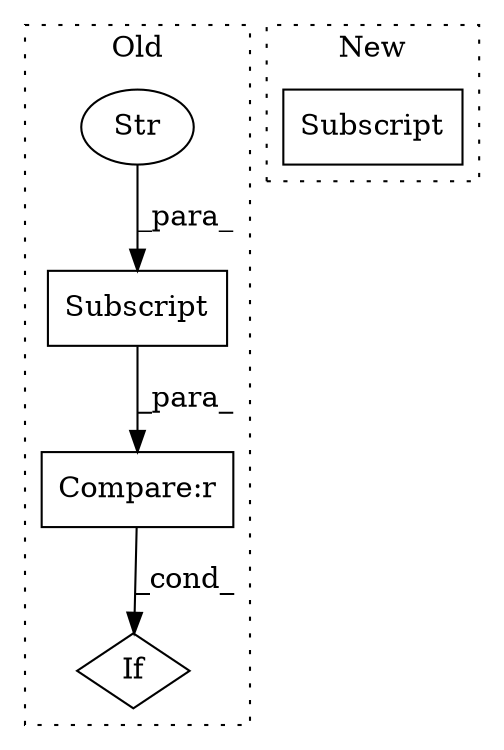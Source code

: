 digraph G {
subgraph cluster0 {
1 [label="If" a="96" s="3092,3164" l="3,18" shape="diamond"];
3 [label="Compare:r" a="40" s="3095" l="31" shape="box"];
4 [label="Subscript" a="63" s="3095,0" l="15,0" shape="box"];
5 [label="Str" a="66" s="3100" l="9" shape="ellipse"];
label = "Old";
style="dotted";
}
subgraph cluster1 {
2 [label="Subscript" a="63" s="2877,0" l="24,0" shape="box"];
label = "New";
style="dotted";
}
3 -> 1 [label="_cond_"];
4 -> 3 [label="_para_"];
5 -> 4 [label="_para_"];
}